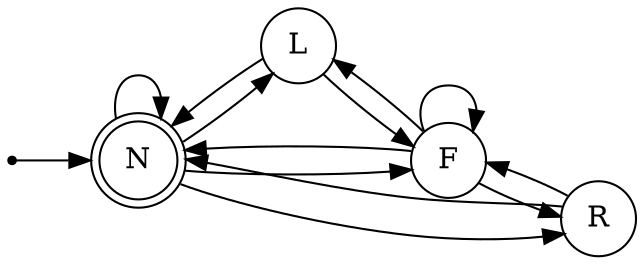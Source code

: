 digraph finite_state_machine {
    rankdir=LR;
    size="8,5"

    node [shape = doublecircle]; N;
    node [shape = circle ]; L;
    node [shape = circle ]; R;
    node [shape = circle ]; F;

    node [shape = point ]; qi
    qi -> N;

    N -> N; //[ label = "Clear" ];
    N -> L; //[ label = "Car" ];
    N -> R; //[ label = "Car" ];
    N -> F; //[ label = "Car" ];

    L -> N; // [ label = "Clear" ];
    L -> F; //  [ label = "Car" ];

    R -> N; //[ label = "Clear" ];
    R -> F; //[ label = "Car" ];

    F -> F; //[ label = "Car" ];
    F -> L;  //[ label = "Car" ];
    F -> R; //[ label = "Car" ];
    F -> N; //[ label = "Clear" ];
}
